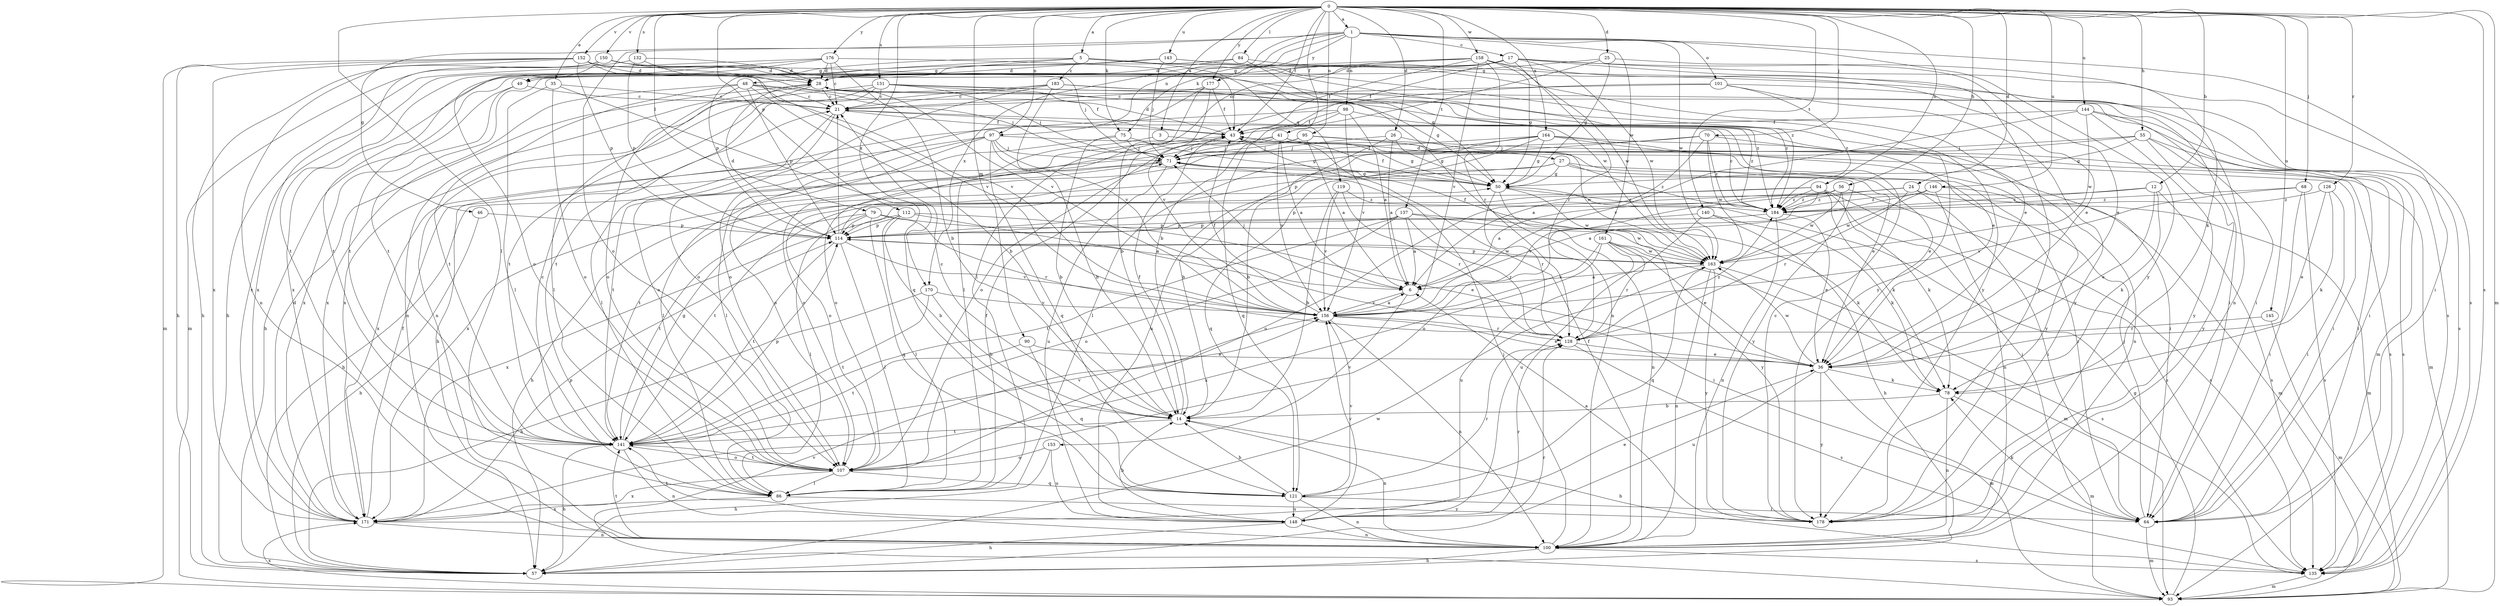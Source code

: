 strict digraph  {
0;
1;
3;
5;
6;
12;
14;
17;
21;
24;
25;
26;
27;
28;
35;
36;
41;
43;
46;
48;
49;
50;
55;
56;
57;
64;
68;
70;
71;
75;
78;
79;
84;
86;
90;
93;
94;
95;
97;
98;
100;
101;
107;
112;
114;
119;
121;
126;
128;
131;
132;
135;
137;
140;
141;
143;
144;
145;
146;
148;
150;
152;
153;
156;
158;
161;
163;
164;
170;
171;
176;
177;
178;
183;
184;
0 -> 1  [label=a];
0 -> 3  [label=a];
0 -> 5  [label=a];
0 -> 12  [label=b];
0 -> 24  [label=d];
0 -> 25  [label=d];
0 -> 26  [label=d];
0 -> 35  [label=e];
0 -> 41  [label=f];
0 -> 43  [label=f];
0 -> 55  [label=h];
0 -> 56  [label=h];
0 -> 68  [label=j];
0 -> 70  [label=j];
0 -> 75  [label=k];
0 -> 79  [label=l];
0 -> 84  [label=l];
0 -> 86  [label=l];
0 -> 90  [label=m];
0 -> 93  [label=m];
0 -> 94  [label=n];
0 -> 95  [label=n];
0 -> 97  [label=n];
0 -> 112  [label=p];
0 -> 126  [label=r];
0 -> 131  [label=s];
0 -> 132  [label=s];
0 -> 135  [label=s];
0 -> 137  [label=t];
0 -> 140  [label=t];
0 -> 143  [label=u];
0 -> 144  [label=u];
0 -> 145  [label=u];
0 -> 146  [label=u];
0 -> 150  [label=v];
0 -> 152  [label=v];
0 -> 158  [label=w];
0 -> 164  [label=x];
0 -> 170  [label=x];
0 -> 176  [label=y];
0 -> 177  [label=y];
1 -> 17  [label=c];
1 -> 46  [label=g];
1 -> 75  [label=k];
1 -> 97  [label=n];
1 -> 98  [label=n];
1 -> 101  [label=o];
1 -> 107  [label=o];
1 -> 135  [label=s];
1 -> 161  [label=w];
1 -> 163  [label=w];
1 -> 170  [label=x];
1 -> 177  [label=y];
1 -> 178  [label=y];
3 -> 27  [label=d];
3 -> 107  [label=o];
5 -> 48  [label=g];
5 -> 49  [label=g];
5 -> 114  [label=p];
5 -> 119  [label=q];
5 -> 178  [label=y];
5 -> 183  [label=z];
5 -> 184  [label=z];
6 -> 71  [label=j];
6 -> 153  [label=v];
6 -> 156  [label=v];
12 -> 36  [label=e];
12 -> 78  [label=k];
12 -> 107  [label=o];
12 -> 135  [label=s];
12 -> 184  [label=z];
14 -> 21  [label=c];
14 -> 43  [label=f];
14 -> 100  [label=n];
14 -> 141  [label=t];
17 -> 28  [label=d];
17 -> 43  [label=f];
17 -> 49  [label=g];
17 -> 64  [label=i];
17 -> 78  [label=k];
17 -> 128  [label=r];
17 -> 141  [label=t];
17 -> 163  [label=w];
17 -> 178  [label=y];
21 -> 43  [label=f];
21 -> 86  [label=l];
21 -> 107  [label=o];
24 -> 6  [label=a];
24 -> 64  [label=i];
24 -> 93  [label=m];
24 -> 128  [label=r];
24 -> 184  [label=z];
25 -> 14  [label=b];
25 -> 36  [label=e];
25 -> 49  [label=g];
25 -> 50  [label=g];
26 -> 6  [label=a];
26 -> 14  [label=b];
26 -> 50  [label=g];
26 -> 71  [label=j];
26 -> 163  [label=w];
27 -> 50  [label=g];
27 -> 64  [label=i];
27 -> 121  [label=q];
27 -> 141  [label=t];
27 -> 178  [label=y];
27 -> 184  [label=z];
28 -> 21  [label=c];
28 -> 36  [label=e];
28 -> 64  [label=i];
28 -> 86  [label=l];
28 -> 100  [label=n];
35 -> 21  [label=c];
35 -> 86  [label=l];
35 -> 107  [label=o];
35 -> 121  [label=q];
36 -> 78  [label=k];
36 -> 93  [label=m];
36 -> 148  [label=u];
36 -> 163  [label=w];
36 -> 178  [label=y];
41 -> 6  [label=a];
41 -> 50  [label=g];
41 -> 64  [label=i];
41 -> 71  [label=j];
41 -> 107  [label=o];
41 -> 121  [label=q];
41 -> 156  [label=v];
43 -> 28  [label=d];
43 -> 71  [label=j];
46 -> 57  [label=h];
46 -> 114  [label=p];
48 -> 14  [label=b];
48 -> 21  [label=c];
48 -> 43  [label=f];
48 -> 71  [label=j];
48 -> 107  [label=o];
48 -> 114  [label=p];
48 -> 141  [label=t];
48 -> 171  [label=x];
49 -> 21  [label=c];
49 -> 57  [label=h];
49 -> 171  [label=x];
50 -> 43  [label=f];
50 -> 100  [label=n];
50 -> 128  [label=r];
50 -> 163  [label=w];
50 -> 184  [label=z];
55 -> 50  [label=g];
55 -> 64  [label=i];
55 -> 71  [label=j];
55 -> 114  [label=p];
55 -> 135  [label=s];
55 -> 178  [label=y];
56 -> 78  [label=k];
56 -> 107  [label=o];
56 -> 114  [label=p];
56 -> 135  [label=s];
56 -> 163  [label=w];
56 -> 184  [label=z];
57 -> 128  [label=r];
57 -> 163  [label=w];
64 -> 71  [label=j];
64 -> 78  [label=k];
64 -> 93  [label=m];
68 -> 64  [label=i];
68 -> 135  [label=s];
68 -> 156  [label=v];
68 -> 184  [label=z];
70 -> 6  [label=a];
70 -> 71  [label=j];
70 -> 100  [label=n];
70 -> 148  [label=u];
70 -> 163  [label=w];
70 -> 184  [label=z];
71 -> 50  [label=g];
71 -> 57  [label=h];
71 -> 107  [label=o];
71 -> 148  [label=u];
75 -> 14  [label=b];
75 -> 50  [label=g];
75 -> 71  [label=j];
75 -> 86  [label=l];
78 -> 14  [label=b];
78 -> 93  [label=m];
78 -> 100  [label=n];
79 -> 86  [label=l];
79 -> 114  [label=p];
79 -> 121  [label=q];
79 -> 128  [label=r];
79 -> 141  [label=t];
79 -> 163  [label=w];
84 -> 28  [label=d];
84 -> 36  [label=e];
84 -> 50  [label=g];
84 -> 171  [label=x];
86 -> 43  [label=f];
86 -> 171  [label=x];
86 -> 178  [label=y];
90 -> 36  [label=e];
90 -> 121  [label=q];
90 -> 141  [label=t];
93 -> 50  [label=g];
93 -> 156  [label=v];
93 -> 171  [label=x];
94 -> 57  [label=h];
94 -> 64  [label=i];
94 -> 78  [label=k];
94 -> 135  [label=s];
94 -> 141  [label=t];
94 -> 156  [label=v];
94 -> 184  [label=z];
95 -> 6  [label=a];
95 -> 36  [label=e];
95 -> 64  [label=i];
95 -> 71  [label=j];
95 -> 141  [label=t];
97 -> 14  [label=b];
97 -> 36  [label=e];
97 -> 50  [label=g];
97 -> 71  [label=j];
97 -> 86  [label=l];
97 -> 107  [label=o];
97 -> 121  [label=q];
97 -> 171  [label=x];
98 -> 6  [label=a];
98 -> 43  [label=f];
98 -> 57  [label=h];
98 -> 107  [label=o];
98 -> 156  [label=v];
98 -> 184  [label=z];
100 -> 43  [label=f];
100 -> 57  [label=h];
100 -> 71  [label=j];
100 -> 135  [label=s];
100 -> 141  [label=t];
101 -> 21  [label=c];
101 -> 86  [label=l];
101 -> 135  [label=s];
101 -> 178  [label=y];
101 -> 184  [label=z];
107 -> 86  [label=l];
107 -> 121  [label=q];
107 -> 141  [label=t];
107 -> 171  [label=x];
112 -> 6  [label=a];
112 -> 14  [label=b];
112 -> 36  [label=e];
112 -> 86  [label=l];
112 -> 114  [label=p];
112 -> 171  [label=x];
114 -> 21  [label=c];
114 -> 28  [label=d];
114 -> 64  [label=i];
114 -> 71  [label=j];
114 -> 86  [label=l];
114 -> 141  [label=t];
114 -> 156  [label=v];
114 -> 163  [label=w];
119 -> 14  [label=b];
119 -> 128  [label=r];
119 -> 156  [label=v];
119 -> 184  [label=z];
121 -> 14  [label=b];
121 -> 64  [label=i];
121 -> 100  [label=n];
121 -> 128  [label=r];
121 -> 148  [label=u];
121 -> 156  [label=v];
126 -> 36  [label=e];
126 -> 64  [label=i];
126 -> 78  [label=k];
126 -> 184  [label=z];
128 -> 36  [label=e];
128 -> 135  [label=s];
128 -> 184  [label=z];
131 -> 21  [label=c];
131 -> 50  [label=g];
131 -> 64  [label=i];
131 -> 71  [label=j];
131 -> 100  [label=n];
131 -> 141  [label=t];
131 -> 171  [label=x];
131 -> 184  [label=z];
132 -> 28  [label=d];
132 -> 93  [label=m];
132 -> 114  [label=p];
132 -> 156  [label=v];
135 -> 14  [label=b];
135 -> 93  [label=m];
137 -> 6  [label=a];
137 -> 78  [label=k];
137 -> 107  [label=o];
137 -> 114  [label=p];
137 -> 128  [label=r];
137 -> 141  [label=t];
137 -> 178  [label=y];
140 -> 57  [label=h];
140 -> 78  [label=k];
140 -> 114  [label=p];
140 -> 148  [label=u];
141 -> 21  [label=c];
141 -> 50  [label=g];
141 -> 57  [label=h];
141 -> 100  [label=n];
141 -> 107  [label=o];
141 -> 114  [label=p];
141 -> 156  [label=v];
143 -> 28  [label=d];
143 -> 36  [label=e];
143 -> 71  [label=j];
143 -> 135  [label=s];
143 -> 141  [label=t];
144 -> 43  [label=f];
144 -> 64  [label=i];
144 -> 93  [label=m];
144 -> 156  [label=v];
144 -> 163  [label=w];
144 -> 178  [label=y];
145 -> 93  [label=m];
145 -> 128  [label=r];
146 -> 6  [label=a];
146 -> 93  [label=m];
146 -> 100  [label=n];
146 -> 163  [label=w];
146 -> 184  [label=z];
148 -> 14  [label=b];
148 -> 57  [label=h];
148 -> 100  [label=n];
148 -> 128  [label=r];
148 -> 141  [label=t];
148 -> 156  [label=v];
150 -> 28  [label=d];
150 -> 57  [label=h];
150 -> 71  [label=j];
150 -> 107  [label=o];
150 -> 156  [label=v];
150 -> 171  [label=x];
152 -> 28  [label=d];
152 -> 43  [label=f];
152 -> 57  [label=h];
152 -> 93  [label=m];
152 -> 100  [label=n];
152 -> 114  [label=p];
152 -> 156  [label=v];
152 -> 171  [label=x];
152 -> 178  [label=y];
153 -> 57  [label=h];
153 -> 107  [label=o];
153 -> 148  [label=u];
156 -> 6  [label=a];
156 -> 36  [label=e];
156 -> 43  [label=f];
156 -> 100  [label=n];
156 -> 128  [label=r];
158 -> 28  [label=d];
158 -> 43  [label=f];
158 -> 50  [label=g];
158 -> 86  [label=l];
158 -> 100  [label=n];
158 -> 128  [label=r];
158 -> 141  [label=t];
158 -> 156  [label=v];
158 -> 163  [label=w];
161 -> 36  [label=e];
161 -> 93  [label=m];
161 -> 128  [label=r];
161 -> 148  [label=u];
161 -> 156  [label=v];
161 -> 163  [label=w];
161 -> 171  [label=x];
163 -> 6  [label=a];
163 -> 43  [label=f];
163 -> 100  [label=n];
163 -> 114  [label=p];
163 -> 121  [label=q];
163 -> 135  [label=s];
163 -> 178  [label=y];
164 -> 14  [label=b];
164 -> 50  [label=g];
164 -> 71  [label=j];
164 -> 86  [label=l];
164 -> 93  [label=m];
164 -> 135  [label=s];
164 -> 171  [label=x];
164 -> 178  [label=y];
170 -> 14  [label=b];
170 -> 57  [label=h];
170 -> 141  [label=t];
170 -> 156  [label=v];
171 -> 28  [label=d];
171 -> 36  [label=e];
171 -> 43  [label=f];
171 -> 100  [label=n];
171 -> 114  [label=p];
176 -> 14  [label=b];
176 -> 21  [label=c];
176 -> 28  [label=d];
176 -> 57  [label=h];
176 -> 141  [label=t];
176 -> 163  [label=w];
176 -> 171  [label=x];
177 -> 14  [label=b];
177 -> 21  [label=c];
177 -> 43  [label=f];
177 -> 107  [label=o];
177 -> 156  [label=v];
178 -> 6  [label=a];
178 -> 21  [label=c];
183 -> 21  [label=c];
183 -> 100  [label=n];
183 -> 107  [label=o];
183 -> 141  [label=t];
183 -> 156  [label=v];
183 -> 184  [label=z];
184 -> 21  [label=c];
184 -> 36  [label=e];
184 -> 100  [label=n];
184 -> 114  [label=p];
}
